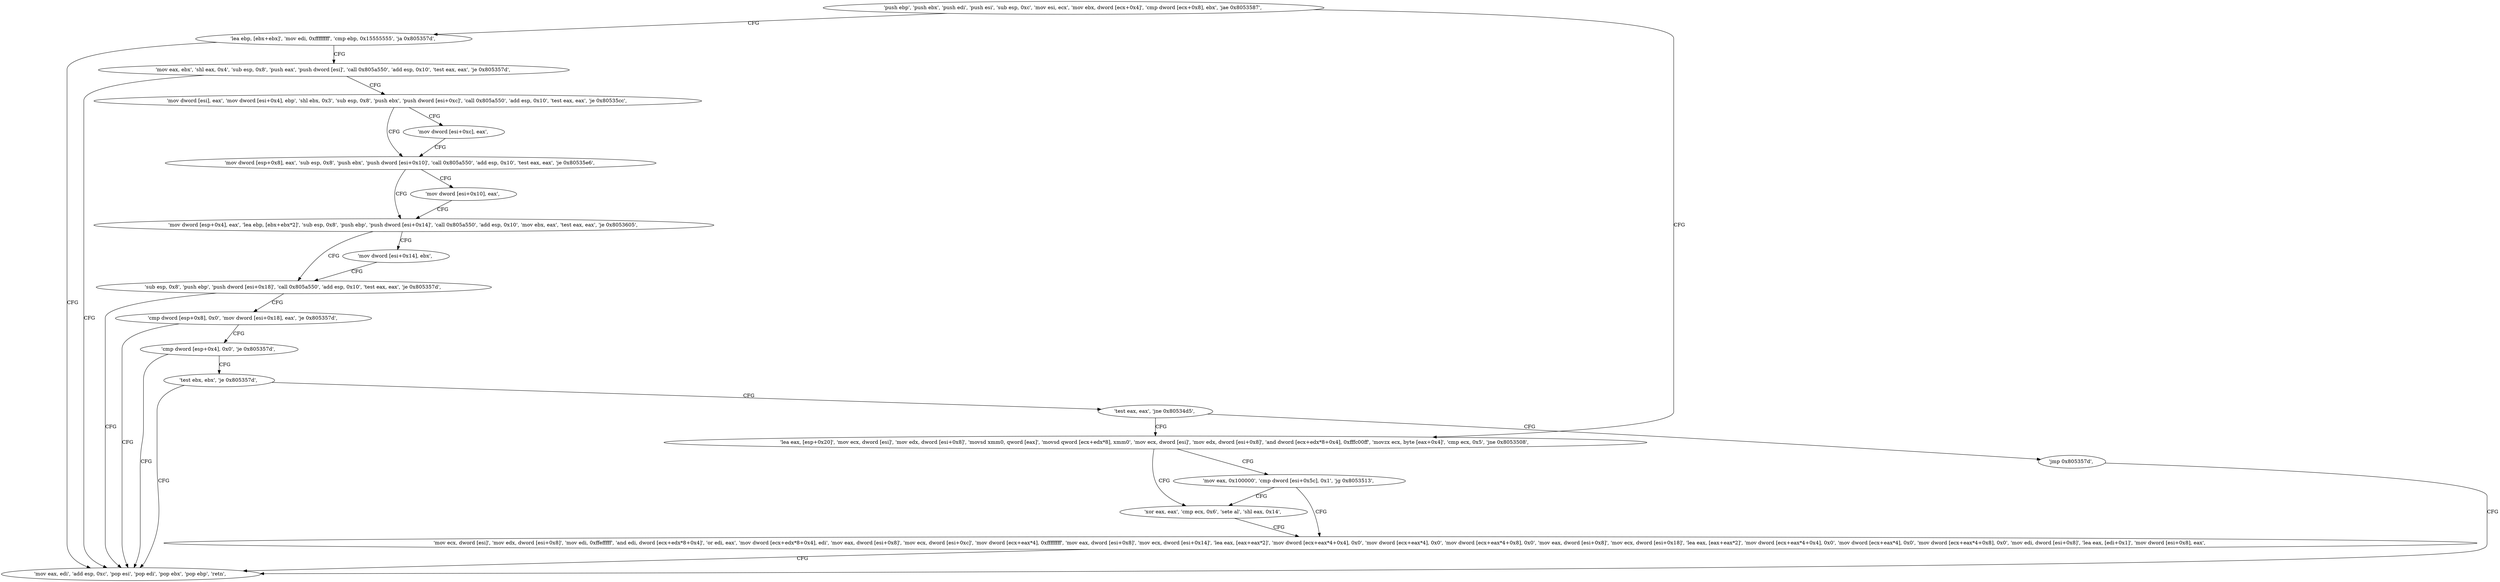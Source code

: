 digraph "func" {
"134558912" [label = "'push ebp', 'push ebx', 'push edi', 'push esi', 'sub esp, 0xc', 'mov esi, ecx', 'mov ebx, dword [ecx+0x4]', 'cmp dword [ecx+0x8], ebx', 'jae 0x8053587', " ]
"134559111" [label = "'lea ebp, [ebx+ebx]', 'mov edi, 0xffffffff', 'cmp ebp, 0x15555555', 'ja 0x805357d', " ]
"134558933" [label = "'lea eax, [esp+0x20]', 'mov ecx, dword [esi]', 'mov edx, dword [esi+0x8]', 'movsd xmm0, qword [eax]', 'movsd qword [ecx+edx*8], xmm0', 'mov ecx, dword [esi]', 'mov edx, dword [esi+0x8]', 'and dword [ecx+edx*8+0x4], 0xfffc00ff', 'movzx ecx, byte [eax+0x4]', 'cmp ecx, 0x5', 'jne 0x8053508', " ]
"134559101" [label = "'mov eax, edi', 'add esp, 0xc', 'pop esi', 'pop edi', 'pop ebx', 'pop ebp', 'retn', " ]
"134559127" [label = "'mov eax, ebx', 'shl eax, 0x4', 'sub esp, 0x8', 'push eax', 'push dword [esi]', 'call 0x805a550', 'add esp, 0x10', 'test eax, eax', 'je 0x805357d', " ]
"134558984" [label = "'xor eax, eax', 'cmp ecx, 0x6', 'sete al', 'shl eax, 0x14', " ]
"134558973" [label = "'mov eax, 0x100000', 'cmp dword [esi+0x5c], 0x1', 'jg 0x8053513', " ]
"134559150" [label = "'mov dword [esi], eax', 'mov dword [esi+0x4], ebp', 'shl ebx, 0x3', 'sub esp, 0x8', 'push ebx', 'push dword [esi+0xc]', 'call 0x805a550', 'add esp, 0x10', 'test eax, eax', 'je 0x80535cc', " ]
"134558995" [label = "'mov ecx, dword [esi]', 'mov edx, dword [esi+0x8]', 'mov edi, 0xffefffff', 'and edi, dword [ecx+edx*8+0x4]', 'or edi, eax', 'mov dword [ecx+edx*8+0x4], edi', 'mov eax, dword [esi+0x8]', 'mov ecx, dword [esi+0xc]', 'mov dword [ecx+eax*4], 0xffffffff', 'mov eax, dword [esi+0x8]', 'mov ecx, dword [esi+0x14]', 'lea eax, [eax+eax*2]', 'mov dword [ecx+eax*4+0x4], 0x0', 'mov dword [ecx+eax*4], 0x0', 'mov dword [ecx+eax*4+0x8], 0x0', 'mov eax, dword [esi+0x8]', 'mov ecx, dword [esi+0x18]', 'lea eax, [eax+eax*2]', 'mov dword [ecx+eax*4+0x4], 0x0', 'mov dword [ecx+eax*4], 0x0', 'mov dword [ecx+eax*4+0x8], 0x0', 'mov edi, dword [esi+0x8]', 'lea eax, [edi+0x1]', 'mov dword [esi+0x8], eax', " ]
"134559180" [label = "'mov dword [esp+0x8], eax', 'sub esp, 0x8', 'push ebx', 'push dword [esi+0x10]', 'call 0x805a550', 'add esp, 0x10', 'test eax, eax', 'je 0x80535e6', " ]
"134559177" [label = "'mov dword [esi+0xc], eax', " ]
"134559206" [label = "'mov dword [esp+0x4], eax', 'lea ebp, [ebx+ebx*2]', 'sub esp, 0x8', 'push ebp', 'push dword [esi+0x14]', 'call 0x805a550', 'add esp, 0x10', 'mov ebx, eax', 'test eax, eax', 'je 0x8053605', " ]
"134559203" [label = "'mov dword [esi+0x10], eax', " ]
"134559237" [label = "'sub esp, 0x8', 'push ebp', 'push dword [esi+0x18]', 'call 0x805a550', 'add esp, 0x10', 'test eax, eax', 'je 0x805357d', " ]
"134559234" [label = "'mov dword [esi+0x14], ebx', " ]
"134559260" [label = "'cmp dword [esp+0x8], 0x0', 'mov dword [esi+0x18], eax', 'je 0x805357d', " ]
"134559274" [label = "'cmp dword [esp+0x4], 0x0', 'je 0x805357d', " ]
"134559285" [label = "'test ebx, ebx', 'je 0x805357d', " ]
"134559293" [label = "'test eax, eax', 'jne 0x80534d5', " ]
"134559301" [label = "'jmp 0x805357d', " ]
"134558912" -> "134559111" [ label = "CFG" ]
"134558912" -> "134558933" [ label = "CFG" ]
"134559111" -> "134559101" [ label = "CFG" ]
"134559111" -> "134559127" [ label = "CFG" ]
"134558933" -> "134558984" [ label = "CFG" ]
"134558933" -> "134558973" [ label = "CFG" ]
"134559127" -> "134559101" [ label = "CFG" ]
"134559127" -> "134559150" [ label = "CFG" ]
"134558984" -> "134558995" [ label = "CFG" ]
"134558973" -> "134558995" [ label = "CFG" ]
"134558973" -> "134558984" [ label = "CFG" ]
"134559150" -> "134559180" [ label = "CFG" ]
"134559150" -> "134559177" [ label = "CFG" ]
"134558995" -> "134559101" [ label = "CFG" ]
"134559180" -> "134559206" [ label = "CFG" ]
"134559180" -> "134559203" [ label = "CFG" ]
"134559177" -> "134559180" [ label = "CFG" ]
"134559206" -> "134559237" [ label = "CFG" ]
"134559206" -> "134559234" [ label = "CFG" ]
"134559203" -> "134559206" [ label = "CFG" ]
"134559237" -> "134559101" [ label = "CFG" ]
"134559237" -> "134559260" [ label = "CFG" ]
"134559234" -> "134559237" [ label = "CFG" ]
"134559260" -> "134559101" [ label = "CFG" ]
"134559260" -> "134559274" [ label = "CFG" ]
"134559274" -> "134559101" [ label = "CFG" ]
"134559274" -> "134559285" [ label = "CFG" ]
"134559285" -> "134559101" [ label = "CFG" ]
"134559285" -> "134559293" [ label = "CFG" ]
"134559293" -> "134558933" [ label = "CFG" ]
"134559293" -> "134559301" [ label = "CFG" ]
"134559301" -> "134559101" [ label = "CFG" ]
}
